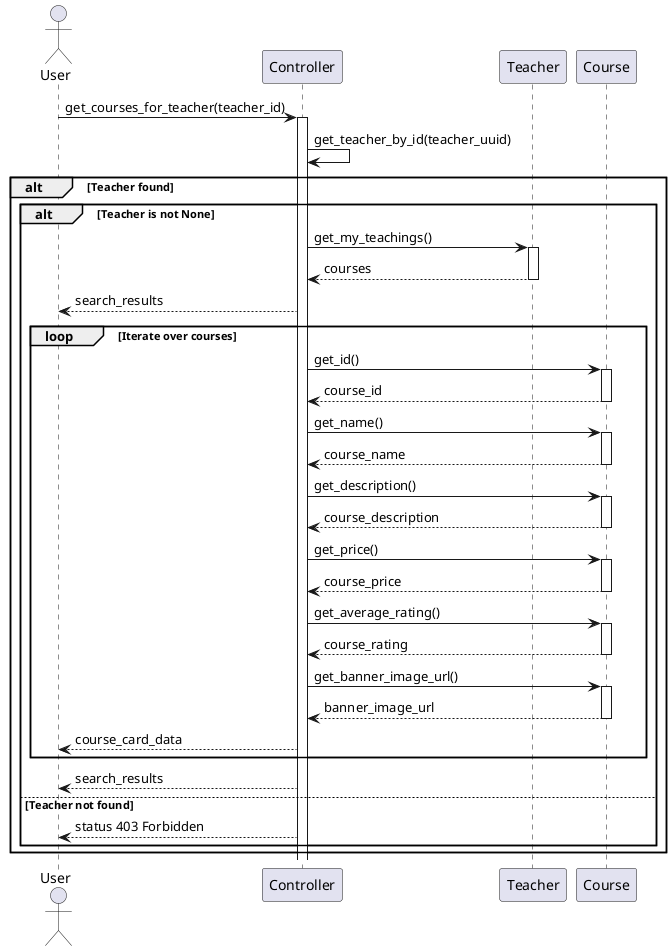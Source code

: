 @startuml

actor User
participant Controller
participant Teacher
participant Course

User -> Controller: get_courses_for_teacher(teacher_id)
activate Controller


Controller -> Controller: get_teacher_by_id(teacher_uuid)

alt Teacher found
    alt Teacher is not None
        Controller -> Teacher: get_my_teachings()
        activate Teacher
        Teacher --> Controller: courses
        deactivate Teacher
        
        Controller --> User: search_results
        
        loop Iterate over courses
            Controller -> Course: get_id()
            activate Course
            Course --> Controller: course_id
            deactivate Course
            
            Controller -> Course: get_name()
            activate Course
            Course --> Controller: course_name
            deactivate Course
            
            Controller -> Course: get_description()
            activate Course
            Course --> Controller: course_description
            deactivate Course
            
            Controller -> Course: get_price()
            activate Course
            Course --> Controller: course_price
            deactivate Course
            
            Controller -> Course: get_average_rating()
            activate Course
            Course --> Controller: course_rating
            deactivate Course
            
            Controller -> Course: get_banner_image_url()
            activate Course
            Course --> Controller: banner_image_url
            deactivate Course
            
            Controller --> User: course_card_data
        end

        Controller --> User: search_results
    else Teacher not found
        Controller --> User: status 403 Forbidden
    end
end

@enduml